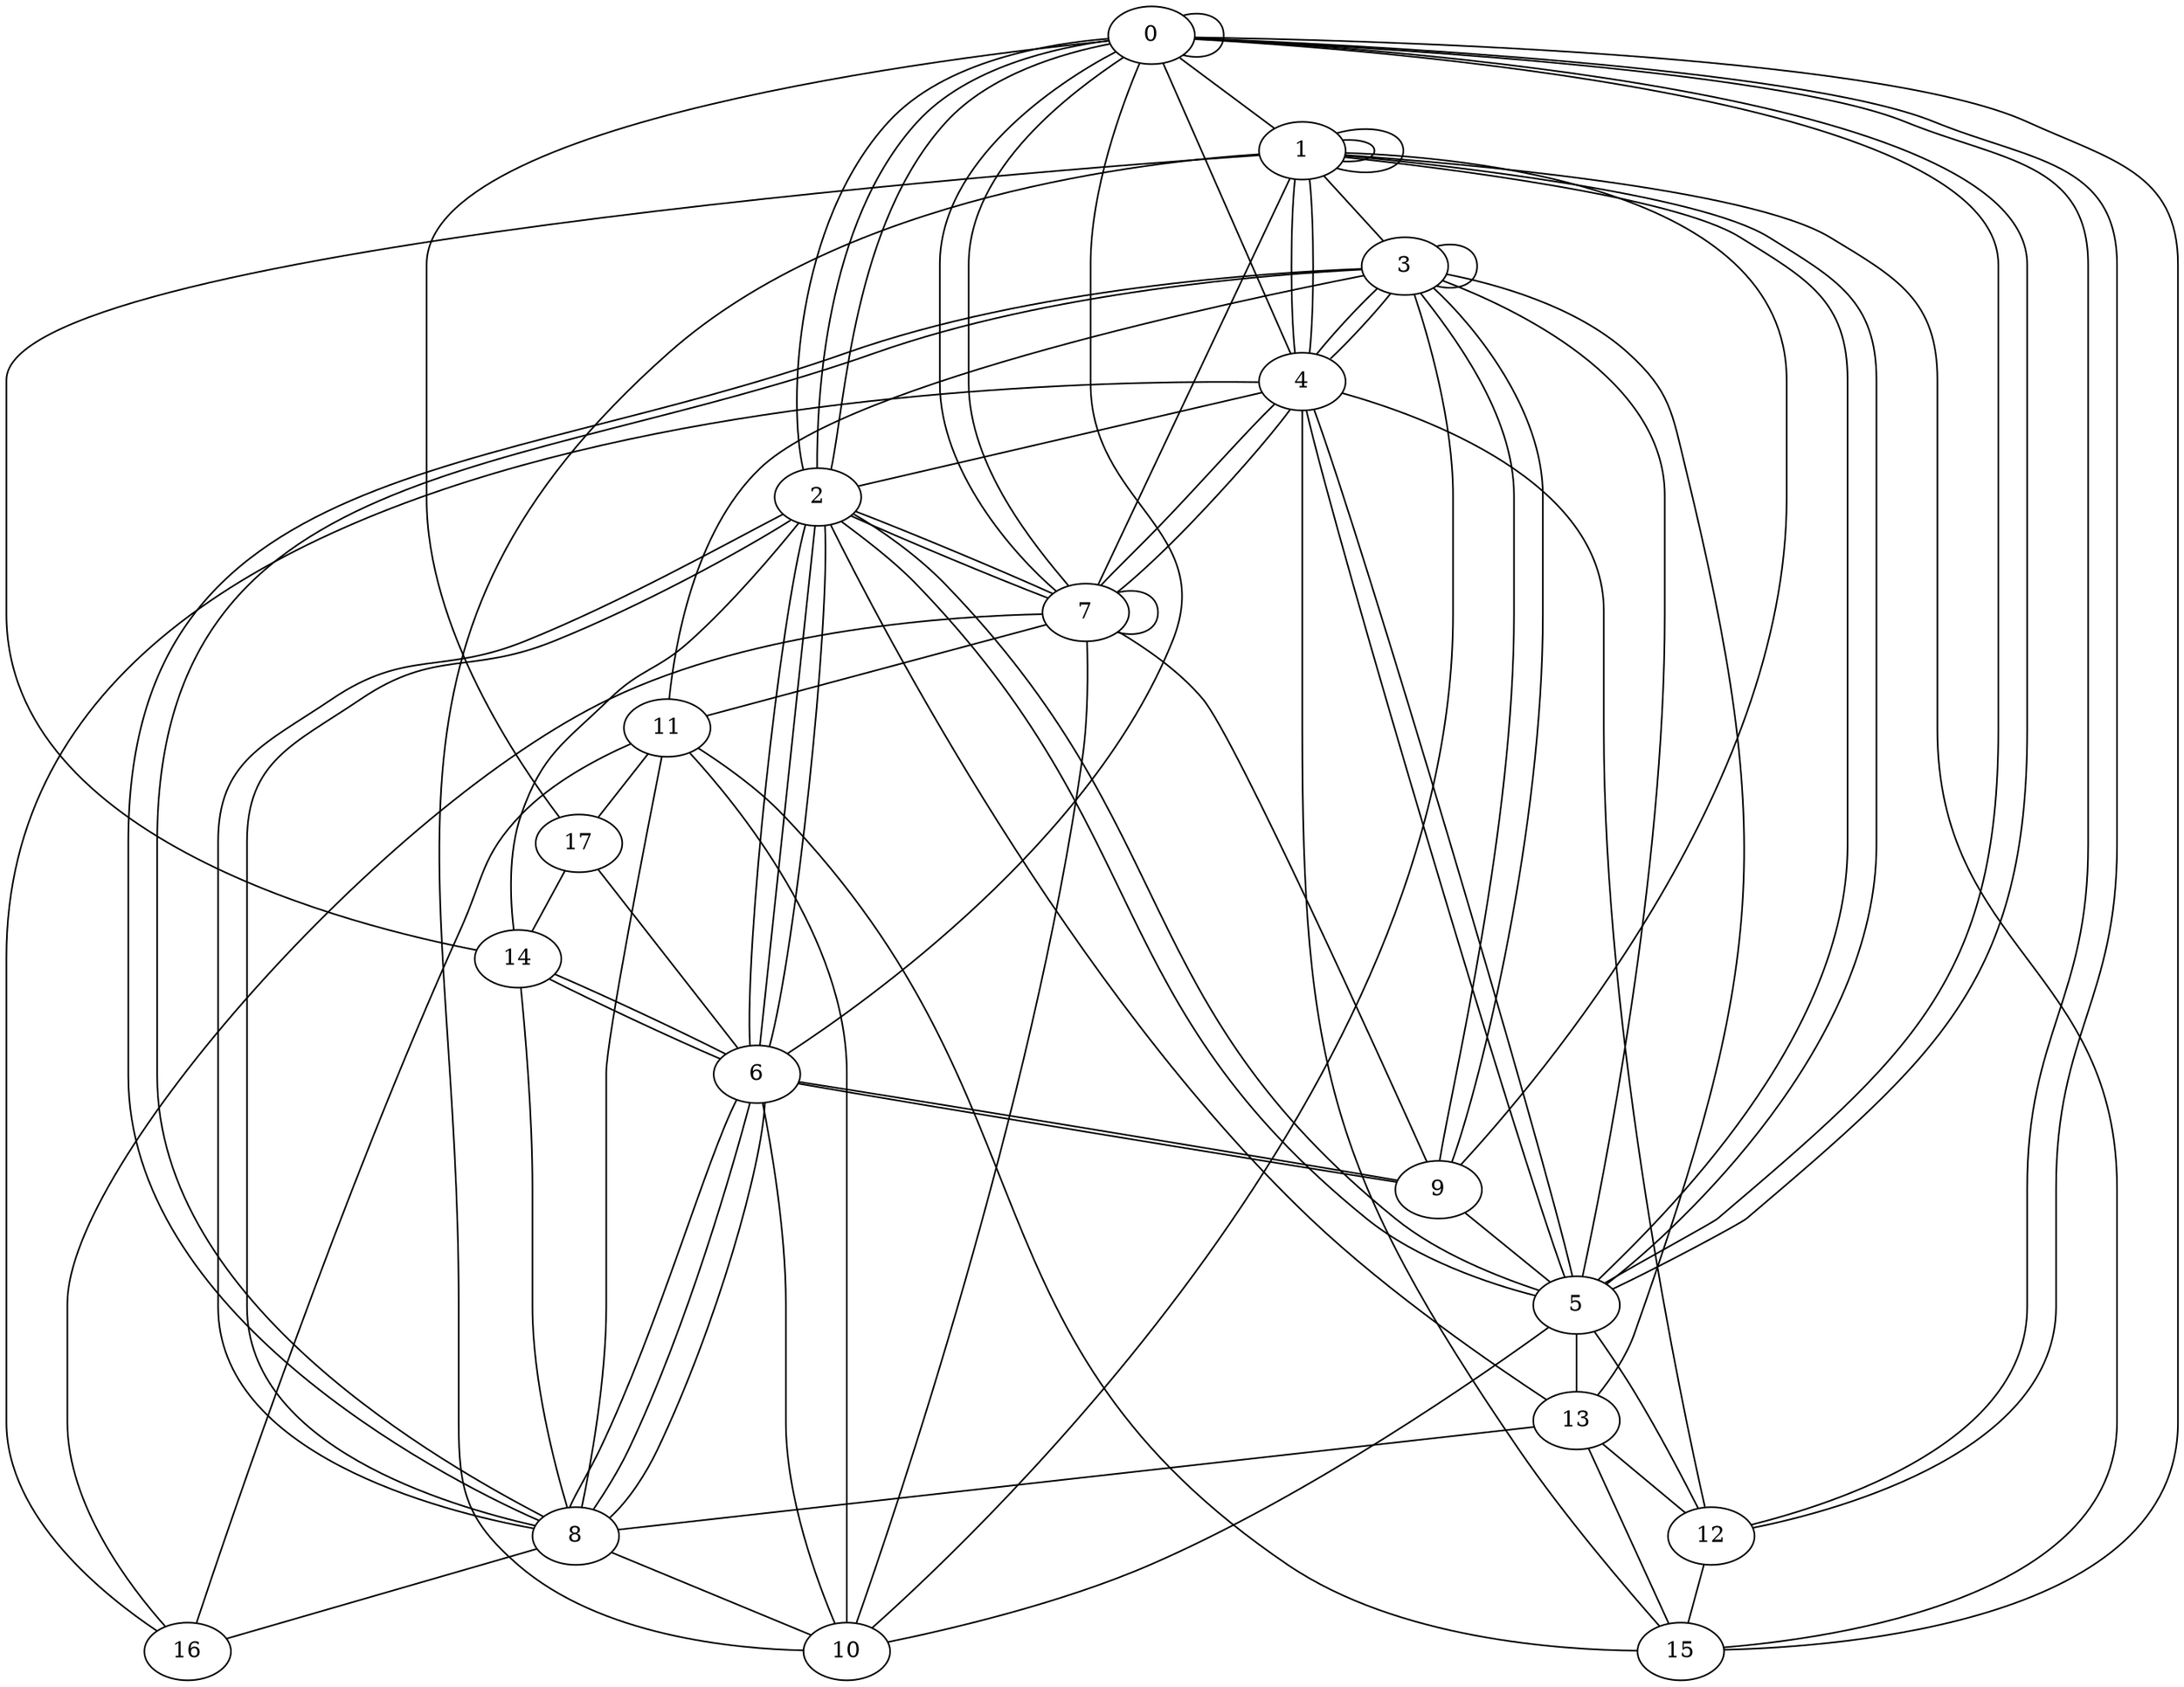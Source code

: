 graph G {
0;
1;
2;
3;
4;
5;
6;
7;
8;
9;
10;
11;
12;
13;
14;
15;
16;
17;
8--6 ;
3--8 ;
0--2 ;
11--3 ;
9--5 ;
3--4 ;
8--3 ;
14--1 ;
12--4 ;
5--0 ;
7--2 ;
3--13 ;
5--4 ;
11--17 ;
4--1 ;
8--14 ;
11--16 ;
1--1 ;
6--2 ;
2--5 ;
13--15 ;
0--5 ;
1--4 ;
6--9 ;
6--2 ;
1--3 ;
0--15 ;
3--5 ;
1--1 ;
0--7 ;
6--9 ;
7--4 ;
3--3 ;
9--3 ;
10--5 ;
3--10 ;
7--1 ;
8--10 ;
6--17 ;
7--11 ;
14--6 ;
9--3 ;
4--7 ;
10--1 ;
4--3 ;
13--8 ;
12--5 ;
8--6 ;
7--10 ;
0--4 ;
4--16 ;
0--17 ;
8--2 ;
10--11 ;
1--5 ;
7--7 ;
5--13 ;
10--6 ;
0--6 ;
12--15 ;
8--16 ;
2--5 ;
7--0 ;
1--5 ;
0--0 ;
1--15 ;
2--0 ;
0--12 ;
6--8 ;
7--16 ;
14--2 ;
2--0 ;
11--15 ;
4--5 ;
2--7 ;
13--2 ;
4--2 ;
0--1 ;
12--0 ;
6--2 ;
4--15 ;
8--11 ;
14--6 ;
13--12 ;
9--1 ;
9--7 ;
17--14 ;
8--2 ;
}
